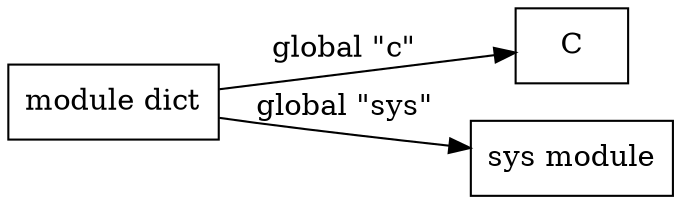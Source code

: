digraph module {
    rankdir = LR
    module [shape = rect; label = "module dict"]
    C [shape = rect]
    sys [shape = rect; label = "sys module"]
    module -> sys [label = "global \"sys\""]
    module -> C [label = "global \"c\""]
}
